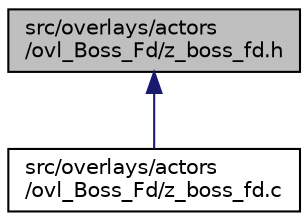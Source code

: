 digraph "src/overlays/actors/ovl_Boss_Fd/z_boss_fd.h"
{
 // LATEX_PDF_SIZE
  edge [fontname="Helvetica",fontsize="10",labelfontname="Helvetica",labelfontsize="10"];
  node [fontname="Helvetica",fontsize="10",shape=record];
  Node1 [label="src/overlays/actors\l/ovl_Boss_Fd/z_boss_fd.h",height=0.2,width=0.4,color="black", fillcolor="grey75", style="filled", fontcolor="black",tooltip=" "];
  Node1 -> Node2 [dir="back",color="midnightblue",fontsize="10",style="solid",fontname="Helvetica"];
  Node2 [label="src/overlays/actors\l/ovl_Boss_Fd/z_boss_fd.c",height=0.2,width=0.4,color="black", fillcolor="white", style="filled",URL="$d7/da4/z__boss__fd_8c.html",tooltip=" "];
}
